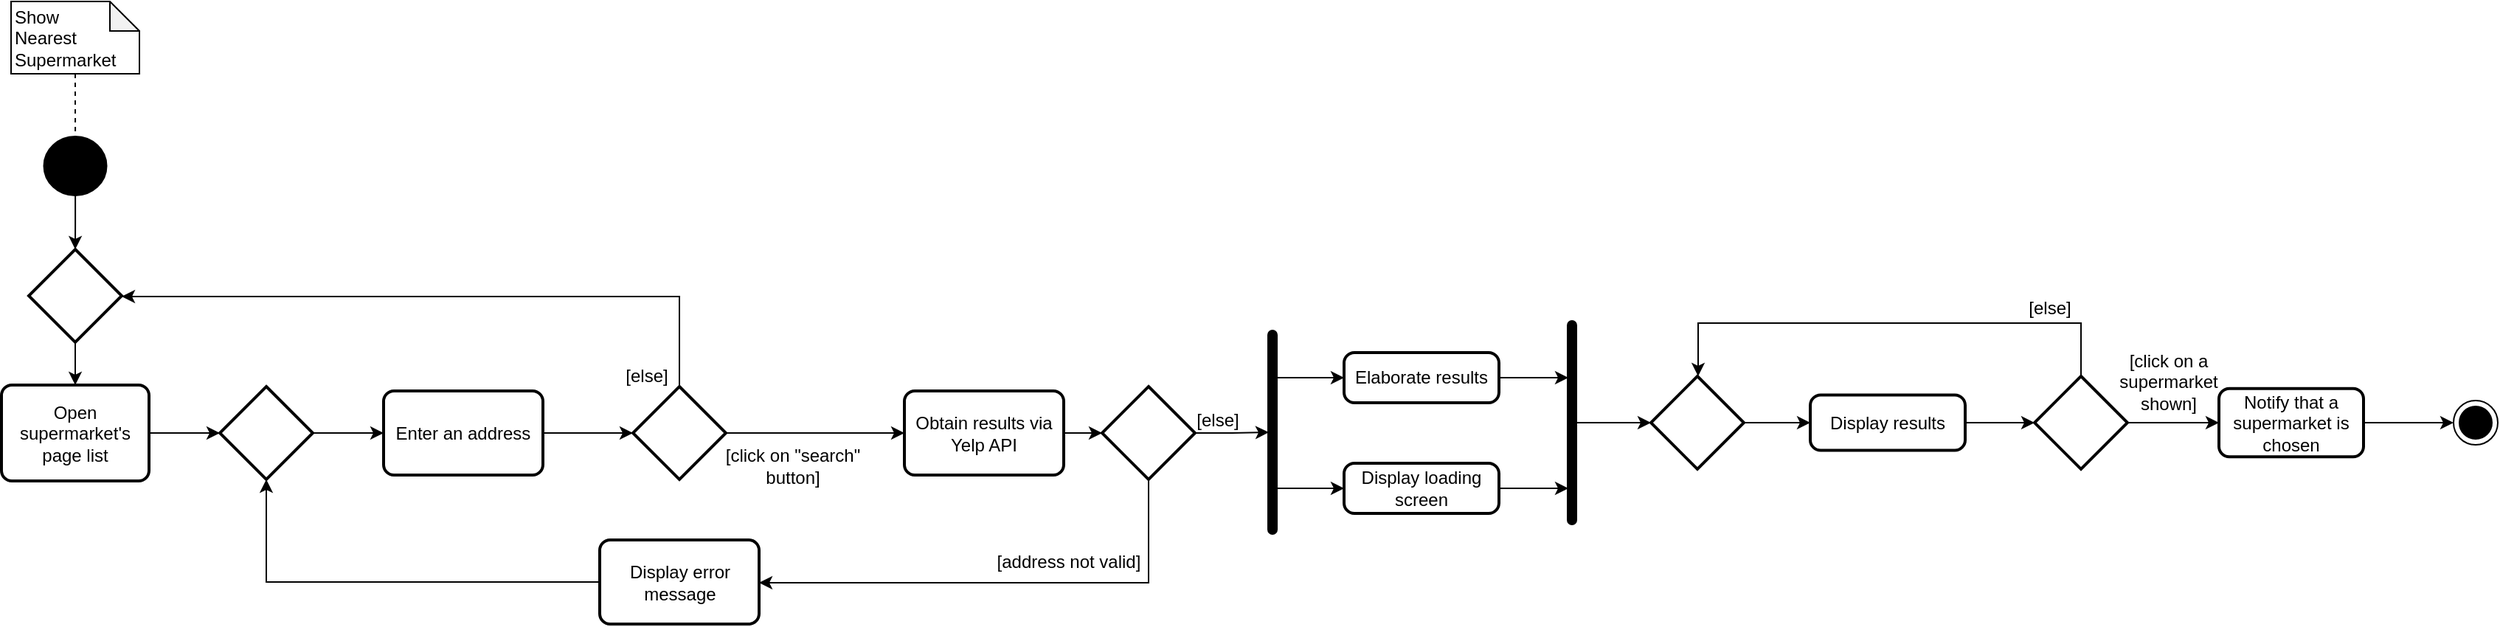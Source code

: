<mxfile version="21.0.6" type="device"><diagram name="Pagina-1" id="O46b-oFi7AJDuqEsuj-D"><mxGraphModel dx="1434" dy="707" grid="0" gridSize="10" guides="1" tooltips="1" connect="1" arrows="1" fold="1" page="1" pageScale="1" pageWidth="827" pageHeight="1169" math="0" shadow="0"><root><mxCell id="0"/><mxCell id="1" parent="0"/><mxCell id="oXh1zoXPr6yaRWJ0xZxs-1" style="edgeStyle=orthogonalEdgeStyle;rounded=0;orthogonalLoop=1;jettySize=auto;html=1;endArrow=none;endFill=0;dashed=1;" parent="1" source="oXh1zoXPr6yaRWJ0xZxs-2" target="oXh1zoXPr6yaRWJ0xZxs-3" edge="1"><mxGeometry relative="1" as="geometry"/></mxCell><mxCell id="oXh1zoXPr6yaRWJ0xZxs-2" value="Show&lt;br&gt;Nearest&lt;br&gt;Supermarket" style="shape=note;whiteSpace=wrap;html=1;backgroundOutline=1;darkOpacity=0.05;size=20;align=left;" parent="1" vertex="1"><mxGeometry x="230.5" y="143" width="87" height="49" as="geometry"/></mxCell><mxCell id="oXh1zoXPr6yaRWJ0xZxs-5" style="edgeStyle=orthogonalEdgeStyle;rounded=0;orthogonalLoop=1;jettySize=auto;html=1;" parent="1" source="oXh1zoXPr6yaRWJ0xZxs-3" target="oXh1zoXPr6yaRWJ0xZxs-10" edge="1"><mxGeometry relative="1" as="geometry"/></mxCell><mxCell id="oXh1zoXPr6yaRWJ0xZxs-3" value="" style="strokeWidth=2;html=1;shape=mxgraph.flowchart.start_2;whiteSpace=wrap;fillColor=#000000;" parent="1" vertex="1"><mxGeometry x="253.25" y="235" width="41.5" height="39" as="geometry"/></mxCell><mxCell id="oXh1zoXPr6yaRWJ0xZxs-33" style="edgeStyle=orthogonalEdgeStyle;rounded=0;orthogonalLoop=1;jettySize=auto;html=1;" parent="1" source="oXh1zoXPr6yaRWJ0xZxs-4" target="oXh1zoXPr6yaRWJ0xZxs-32" edge="1"><mxGeometry relative="1" as="geometry"/></mxCell><mxCell id="oXh1zoXPr6yaRWJ0xZxs-4" value="Open supermarket's page list" style="rounded=1;whiteSpace=wrap;html=1;absoluteArcSize=1;arcSize=14;strokeWidth=2;" parent="1" vertex="1"><mxGeometry x="224" y="403" width="100" height="65" as="geometry"/></mxCell><mxCell id="oXh1zoXPr6yaRWJ0xZxs-9" style="edgeStyle=orthogonalEdgeStyle;rounded=0;orthogonalLoop=1;jettySize=auto;html=1;" parent="1" source="oXh1zoXPr6yaRWJ0xZxs-6" target="oXh1zoXPr6yaRWJ0xZxs-8" edge="1"><mxGeometry relative="1" as="geometry"/></mxCell><mxCell id="oXh1zoXPr6yaRWJ0xZxs-6" value="Enter an address" style="rounded=1;whiteSpace=wrap;html=1;absoluteArcSize=1;arcSize=14;strokeWidth=2;" parent="1" vertex="1"><mxGeometry x="483" y="407" width="108" height="57" as="geometry"/></mxCell><mxCell id="oXh1zoXPr6yaRWJ0xZxs-12" style="edgeStyle=orthogonalEdgeStyle;rounded=0;orthogonalLoop=1;jettySize=auto;html=1;" parent="1" source="oXh1zoXPr6yaRWJ0xZxs-8" target="oXh1zoXPr6yaRWJ0xZxs-16" edge="1"><mxGeometry relative="1" as="geometry"><mxPoint x="791" y="435.5" as="targetPoint"/></mxGeometry></mxCell><mxCell id="oXh1zoXPr6yaRWJ0xZxs-13" style="edgeStyle=orthogonalEdgeStyle;rounded=0;orthogonalLoop=1;jettySize=auto;html=1;" parent="1" source="oXh1zoXPr6yaRWJ0xZxs-8" target="oXh1zoXPr6yaRWJ0xZxs-10" edge="1"><mxGeometry relative="1" as="geometry"><Array as="points"><mxPoint x="684" y="343"/></Array></mxGeometry></mxCell><mxCell id="oXh1zoXPr6yaRWJ0xZxs-8" value="" style="strokeWidth=2;html=1;shape=mxgraph.flowchart.decision;whiteSpace=wrap;" parent="1" vertex="1"><mxGeometry x="652" y="404" width="63" height="63" as="geometry"/></mxCell><mxCell id="oXh1zoXPr6yaRWJ0xZxs-11" style="edgeStyle=orthogonalEdgeStyle;rounded=0;orthogonalLoop=1;jettySize=auto;html=1;" parent="1" source="oXh1zoXPr6yaRWJ0xZxs-10" target="oXh1zoXPr6yaRWJ0xZxs-4" edge="1"><mxGeometry relative="1" as="geometry"/></mxCell><mxCell id="oXh1zoXPr6yaRWJ0xZxs-10" value="" style="strokeWidth=2;html=1;shape=mxgraph.flowchart.decision;whiteSpace=wrap;" parent="1" vertex="1"><mxGeometry x="242.5" y="311" width="63" height="63" as="geometry"/></mxCell><mxCell id="oXh1zoXPr6yaRWJ0xZxs-14" value="[click on &quot;search&quot; button]" style="text;html=1;strokeColor=none;fillColor=none;align=center;verticalAlign=middle;whiteSpace=wrap;rounded=0;" parent="1" vertex="1"><mxGeometry x="706" y="442" width="109" height="31" as="geometry"/></mxCell><mxCell id="oXh1zoXPr6yaRWJ0xZxs-15" value="[else]" style="text;html=1;strokeColor=none;fillColor=none;align=center;verticalAlign=middle;whiteSpace=wrap;rounded=0;" parent="1" vertex="1"><mxGeometry x="640" y="381" width="43" height="31" as="geometry"/></mxCell><mxCell id="oXh1zoXPr6yaRWJ0xZxs-30" style="edgeStyle=orthogonalEdgeStyle;rounded=0;orthogonalLoop=1;jettySize=auto;html=1;" parent="1" source="oXh1zoXPr6yaRWJ0xZxs-16" target="oXh1zoXPr6yaRWJ0xZxs-29" edge="1"><mxGeometry relative="1" as="geometry"/></mxCell><mxCell id="oXh1zoXPr6yaRWJ0xZxs-16" value="Obtain results via Yelp API" style="rounded=1;whiteSpace=wrap;html=1;absoluteArcSize=1;arcSize=14;strokeWidth=2;" parent="1" vertex="1"><mxGeometry x="836" y="407" width="108" height="57" as="geometry"/></mxCell><mxCell id="oXh1zoXPr6yaRWJ0xZxs-17" style="edgeStyle=orthogonalEdgeStyle;rounded=0;orthogonalLoop=1;jettySize=auto;html=1;entryX=0;entryY=0.5;entryDx=0;entryDy=0;endArrow=classic;endFill=1;" parent="1" source="oXh1zoXPr6yaRWJ0xZxs-19" target="oXh1zoXPr6yaRWJ0xZxs-21" edge="1"><mxGeometry relative="1" as="geometry"><Array as="points"><mxPoint x="1112" y="398"/><mxPoint x="1112" y="398"/></Array></mxGeometry></mxCell><mxCell id="oXh1zoXPr6yaRWJ0xZxs-18" style="edgeStyle=orthogonalEdgeStyle;rounded=0;orthogonalLoop=1;jettySize=auto;html=1;endArrow=classic;endFill=1;" parent="1" source="oXh1zoXPr6yaRWJ0xZxs-19" target="oXh1zoXPr6yaRWJ0xZxs-23" edge="1"><mxGeometry relative="1" as="geometry"><mxPoint x="1135" y="470" as="targetPoint"/><Array as="points"><mxPoint x="1105" y="473"/><mxPoint x="1105" y="473"/></Array></mxGeometry></mxCell><mxCell id="oXh1zoXPr6yaRWJ0xZxs-19" value="" style="rounded=1;whiteSpace=wrap;html=1;absoluteArcSize=1;arcSize=14;strokeWidth=2;fillColor=#000000;" parent="1" vertex="1"><mxGeometry x="1083" y="366.5" width="5" height="137" as="geometry"/></mxCell><mxCell id="oXh1zoXPr6yaRWJ0xZxs-20" style="edgeStyle=orthogonalEdgeStyle;rounded=0;orthogonalLoop=1;jettySize=auto;html=1;endArrow=classic;endFill=1;" parent="1" source="oXh1zoXPr6yaRWJ0xZxs-21" target="oXh1zoXPr6yaRWJ0xZxs-24" edge="1"><mxGeometry relative="1" as="geometry"><Array as="points"><mxPoint x="1281" y="398"/><mxPoint x="1281" y="398"/></Array></mxGeometry></mxCell><mxCell id="oXh1zoXPr6yaRWJ0xZxs-21" value="Elaborate results" style="rounded=1;whiteSpace=wrap;html=1;absoluteArcSize=1;arcSize=14;strokeWidth=2;fillColor=#FFFFFF;" parent="1" vertex="1"><mxGeometry x="1134" y="381" width="105" height="34" as="geometry"/></mxCell><mxCell id="oXh1zoXPr6yaRWJ0xZxs-22" style="edgeStyle=orthogonalEdgeStyle;rounded=0;orthogonalLoop=1;jettySize=auto;html=1;endArrow=classic;endFill=1;" parent="1" source="oXh1zoXPr6yaRWJ0xZxs-23" target="oXh1zoXPr6yaRWJ0xZxs-24" edge="1"><mxGeometry relative="1" as="geometry"><mxPoint x="1244" y="253" as="targetPoint"/><Array as="points"><mxPoint x="1277" y="473"/><mxPoint x="1277" y="473"/></Array></mxGeometry></mxCell><mxCell id="oXh1zoXPr6yaRWJ0xZxs-23" value="Display loading screen" style="rounded=1;whiteSpace=wrap;html=1;absoluteArcSize=1;arcSize=14;strokeWidth=2;fillColor=#FFFFFF;" parent="1" vertex="1"><mxGeometry x="1134" y="456" width="105" height="34" as="geometry"/></mxCell><mxCell id="oXh1zoXPr6yaRWJ0xZxs-42" style="edgeStyle=orthogonalEdgeStyle;rounded=0;orthogonalLoop=1;jettySize=auto;html=1;" parent="1" source="oXh1zoXPr6yaRWJ0xZxs-24" target="oXh1zoXPr6yaRWJ0xZxs-48" edge="1"><mxGeometry relative="1" as="geometry"><mxPoint x="1371" y="429" as="targetPoint"/></mxGeometry></mxCell><mxCell id="oXh1zoXPr6yaRWJ0xZxs-24" value="" style="rounded=1;whiteSpace=wrap;html=1;absoluteArcSize=1;arcSize=14;strokeWidth=2;fillColor=#000000;" parent="1" vertex="1"><mxGeometry x="1286" y="360" width="5" height="137" as="geometry"/></mxCell><mxCell id="oXh1zoXPr6yaRWJ0xZxs-31" style="edgeStyle=orthogonalEdgeStyle;rounded=0;orthogonalLoop=1;jettySize=auto;html=1;entryX=0;entryY=0.5;entryDx=0;entryDy=0;" parent="1" source="oXh1zoXPr6yaRWJ0xZxs-29" target="oXh1zoXPr6yaRWJ0xZxs-19" edge="1"><mxGeometry relative="1" as="geometry"/></mxCell><mxCell id="oXh1zoXPr6yaRWJ0xZxs-39" style="edgeStyle=orthogonalEdgeStyle;rounded=0;orthogonalLoop=1;jettySize=auto;html=1;" parent="1" source="oXh1zoXPr6yaRWJ0xZxs-29" target="oXh1zoXPr6yaRWJ0xZxs-38" edge="1"><mxGeometry relative="1" as="geometry"><Array as="points"><mxPoint x="1002" y="537"/></Array></mxGeometry></mxCell><mxCell id="oXh1zoXPr6yaRWJ0xZxs-29" value="" style="strokeWidth=2;html=1;shape=mxgraph.flowchart.decision;whiteSpace=wrap;" parent="1" vertex="1"><mxGeometry x="970" y="404" width="63" height="63" as="geometry"/></mxCell><mxCell id="oXh1zoXPr6yaRWJ0xZxs-34" style="edgeStyle=orthogonalEdgeStyle;rounded=0;orthogonalLoop=1;jettySize=auto;html=1;" parent="1" source="oXh1zoXPr6yaRWJ0xZxs-32" target="oXh1zoXPr6yaRWJ0xZxs-6" edge="1"><mxGeometry relative="1" as="geometry"/></mxCell><mxCell id="oXh1zoXPr6yaRWJ0xZxs-32" value="" style="strokeWidth=2;html=1;shape=mxgraph.flowchart.decision;whiteSpace=wrap;" parent="1" vertex="1"><mxGeometry x="372" y="404" width="63" height="63" as="geometry"/></mxCell><mxCell id="oXh1zoXPr6yaRWJ0xZxs-36" value="[address not valid]" style="text;html=1;strokeColor=none;fillColor=none;align=center;verticalAlign=middle;whiteSpace=wrap;rounded=0;" parent="1" vertex="1"><mxGeometry x="893" y="508" width="109" height="30" as="geometry"/></mxCell><mxCell id="oXh1zoXPr6yaRWJ0xZxs-37" value="[else]" style="text;html=1;strokeColor=none;fillColor=none;align=center;verticalAlign=middle;whiteSpace=wrap;rounded=0;" parent="1" vertex="1"><mxGeometry x="1027" y="411" width="43" height="31" as="geometry"/></mxCell><mxCell id="oXh1zoXPr6yaRWJ0xZxs-40" style="edgeStyle=orthogonalEdgeStyle;rounded=0;orthogonalLoop=1;jettySize=auto;html=1;" parent="1" source="oXh1zoXPr6yaRWJ0xZxs-38" target="oXh1zoXPr6yaRWJ0xZxs-32" edge="1"><mxGeometry relative="1" as="geometry"/></mxCell><mxCell id="oXh1zoXPr6yaRWJ0xZxs-38" value="Display error message" style="rounded=1;whiteSpace=wrap;html=1;absoluteArcSize=1;arcSize=14;strokeWidth=2;" parent="1" vertex="1"><mxGeometry x="629.5" y="508" width="108" height="57" as="geometry"/></mxCell><mxCell id="oXh1zoXPr6yaRWJ0xZxs-44" style="edgeStyle=orthogonalEdgeStyle;rounded=0;orthogonalLoop=1;jettySize=auto;html=1;" parent="1" source="oXh1zoXPr6yaRWJ0xZxs-41" target="oXh1zoXPr6yaRWJ0xZxs-43" edge="1"><mxGeometry relative="1" as="geometry"/></mxCell><mxCell id="oXh1zoXPr6yaRWJ0xZxs-41" value="Display results" style="rounded=1;whiteSpace=wrap;html=1;absoluteArcSize=1;arcSize=14;strokeWidth=2;fillColor=#FFFFFF;" parent="1" vertex="1"><mxGeometry x="1450" y="409.75" width="105" height="37.5" as="geometry"/></mxCell><mxCell id="oXh1zoXPr6yaRWJ0xZxs-46" style="edgeStyle=orthogonalEdgeStyle;rounded=0;orthogonalLoop=1;jettySize=auto;html=1;" parent="1" source="oXh1zoXPr6yaRWJ0xZxs-43" target="oXh1zoXPr6yaRWJ0xZxs-45" edge="1"><mxGeometry relative="1" as="geometry"/></mxCell><mxCell id="oXh1zoXPr6yaRWJ0xZxs-50" style="edgeStyle=orthogonalEdgeStyle;rounded=0;orthogonalLoop=1;jettySize=auto;html=1;" parent="1" source="oXh1zoXPr6yaRWJ0xZxs-43" target="oXh1zoXPr6yaRWJ0xZxs-48" edge="1"><mxGeometry relative="1" as="geometry"><Array as="points"><mxPoint x="1634" y="361"/><mxPoint x="1374" y="361"/></Array></mxGeometry></mxCell><mxCell id="oXh1zoXPr6yaRWJ0xZxs-43" value="" style="strokeWidth=2;html=1;shape=mxgraph.flowchart.decision;whiteSpace=wrap;" parent="1" vertex="1"><mxGeometry x="1602" y="397" width="63" height="63" as="geometry"/></mxCell><mxCell id="oXh1zoXPr6yaRWJ0xZxs-45" value="Notify that a supermarket is chosen" style="rounded=1;whiteSpace=wrap;html=1;absoluteArcSize=1;arcSize=14;strokeWidth=2;fillColor=#FFFFFF;" parent="1" vertex="1"><mxGeometry x="1727" y="405.38" width="98" height="46.25" as="geometry"/></mxCell><mxCell id="oXh1zoXPr6yaRWJ0xZxs-47" value="[click on a supermarket shown]" style="text;html=1;strokeColor=none;fillColor=none;align=center;verticalAlign=middle;whiteSpace=wrap;rounded=0;" parent="1" vertex="1"><mxGeometry x="1655" y="376" width="76" height="49" as="geometry"/></mxCell><mxCell id="oXh1zoXPr6yaRWJ0xZxs-49" style="edgeStyle=orthogonalEdgeStyle;rounded=0;orthogonalLoop=1;jettySize=auto;html=1;" parent="1" source="oXh1zoXPr6yaRWJ0xZxs-48" target="oXh1zoXPr6yaRWJ0xZxs-41" edge="1"><mxGeometry relative="1" as="geometry"/></mxCell><mxCell id="oXh1zoXPr6yaRWJ0xZxs-48" value="" style="strokeWidth=2;html=1;shape=mxgraph.flowchart.decision;whiteSpace=wrap;" parent="1" vertex="1"><mxGeometry x="1342" y="397" width="63" height="63" as="geometry"/></mxCell><mxCell id="oXh1zoXPr6yaRWJ0xZxs-51" value="[else]" style="text;html=1;strokeColor=none;fillColor=none;align=center;verticalAlign=middle;whiteSpace=wrap;rounded=0;" parent="1" vertex="1"><mxGeometry x="1591" y="335.5" width="43" height="31" as="geometry"/></mxCell><mxCell id="oXh1zoXPr6yaRWJ0xZxs-52" style="edgeStyle=orthogonalEdgeStyle;rounded=0;orthogonalLoop=1;jettySize=auto;html=1;endArrow=classic;endFill=1;" parent="1" source="oXh1zoXPr6yaRWJ0xZxs-45" target="oXh1zoXPr6yaRWJ0xZxs-53" edge="1"><mxGeometry relative="1" as="geometry"><mxPoint x="1923" y="425.5" as="targetPoint"/><mxPoint x="1864" y="426.029" as="sourcePoint"/></mxGeometry></mxCell><mxCell id="oXh1zoXPr6yaRWJ0xZxs-53" value="" style="ellipse;html=1;shape=endState;fillColor=#000000;strokeColor=#000000;" parent="1" vertex="1"><mxGeometry x="1886" y="413.51" width="30" height="30" as="geometry"/></mxCell></root></mxGraphModel></diagram></mxfile>